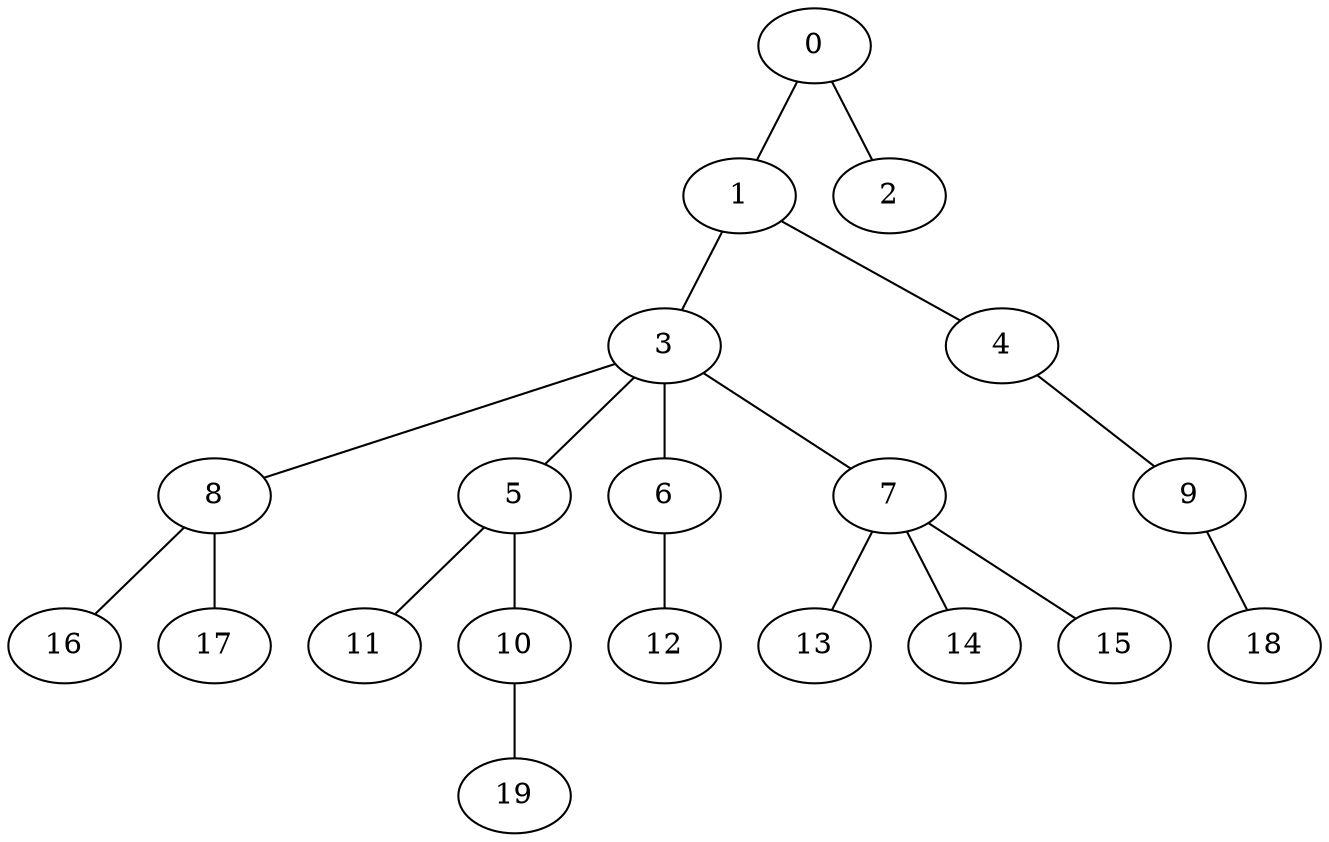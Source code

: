 
graph graphname {
    0 -- 1
0 -- 2
1 -- 3
1 -- 4
3 -- 8
3 -- 5
3 -- 6
3 -- 7
4 -- 9
5 -- 11
5 -- 10
6 -- 12
7 -- 13
7 -- 14
7 -- 15
8 -- 16
8 -- 17
9 -- 18
10 -- 19

}
